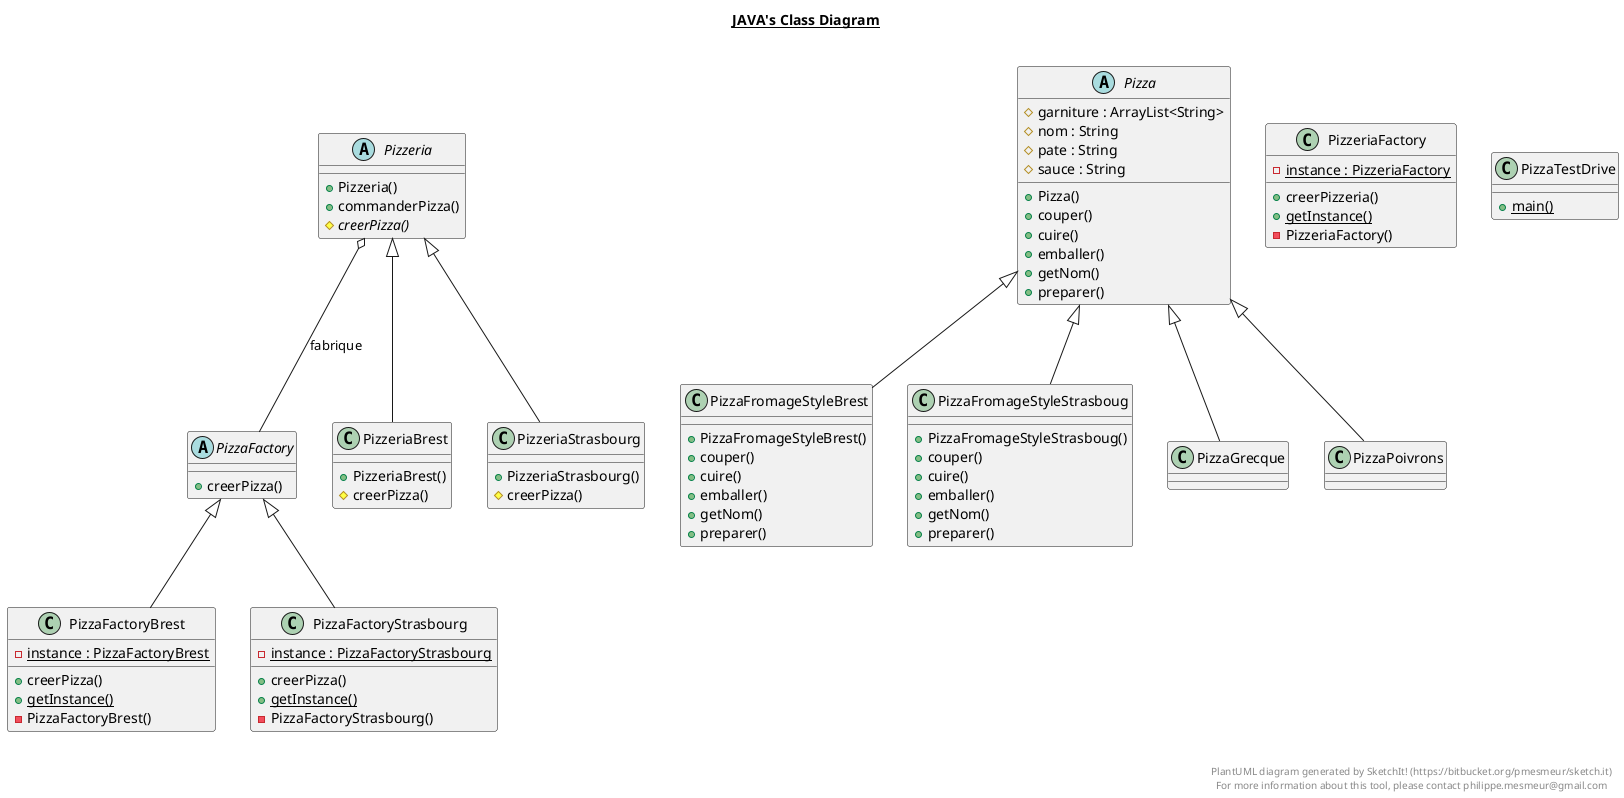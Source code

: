 @startuml

title __JAVA's Class Diagram__\n

    class PizzeriaFactory {
        {static} - instance : PizzeriaFactory
        + creerPizzeria()
        {static} + getInstance()
        - PizzeriaFactory()
    }
  


    abstract class Pizza {
        # garniture : ArrayList<String>
        # nom : String
        # pate : String
        # sauce : String
        + Pizza()
        + couper()
        + cuire()
        + emballer()
        + getNom()
        + preparer()
    }

  


    class PizzaFromageStyleBrest {
        + PizzaFromageStyleBrest()
        + couper()
        + cuire()
        + emballer()
        + getNom()
        + preparer()
    }

  


    class PizzaFromageStyleStrasboug {
        + PizzaFromageStyleStrasboug()
        + couper()
        + cuire()
        + emballer()
        + getNom()
        + preparer()
    }

  

    class PizzaGrecque {
    }

  


    class PizzaPoivrons {
    }

  


    class PizzaTestDrive {
        {static} + main()
    }

  


    abstract class Pizzeria {
        + Pizzeria()
        + commanderPizza()
        {abstract} # creerPizza()
    }

  


    class PizzeriaBrest {
        + PizzeriaBrest()
        # creerPizza()
    }



    class PizzeriaStrasbourg {
        + PizzeriaStrasbourg()
        # creerPizza()
    }

  


    abstract class PizzaFactory {
        + creerPizza()
    }

  


    class PizzaFactoryBrest {
        {static} - instance : PizzaFactoryBrest
        + creerPizza()
        {static} + getInstance()
        - PizzaFactoryBrest()
    }

  


    class PizzaFactoryStrasbourg {
        {static} - instance : PizzaFactoryStrasbourg
        + creerPizza()
        {static} + getInstance()
        - PizzaFactoryStrasbourg()
    }

  

  PizzaFromageStyleBrest -up-|> Pizza
  PizzaFromageStyleStrasboug -up-|> Pizza
  PizzaGrecque -up-|> Pizza
  PizzaPoivrons -up-|> Pizza
  Pizzeria o-- PizzaFactory : fabrique
  PizzeriaBrest -up-|> Pizzeria
  PizzeriaStrasbourg -up-|> Pizzeria
  PizzaFactoryBrest -up-|> PizzaFactory
  PizzaFactoryStrasbourg -up-|> PizzaFactory


right footer


PlantUML diagram generated by SketchIt! (https://bitbucket.org/pmesmeur/sketch.it)
For more information about this tool, please contact philippe.mesmeur@gmail.com
endfooter

@enduml
